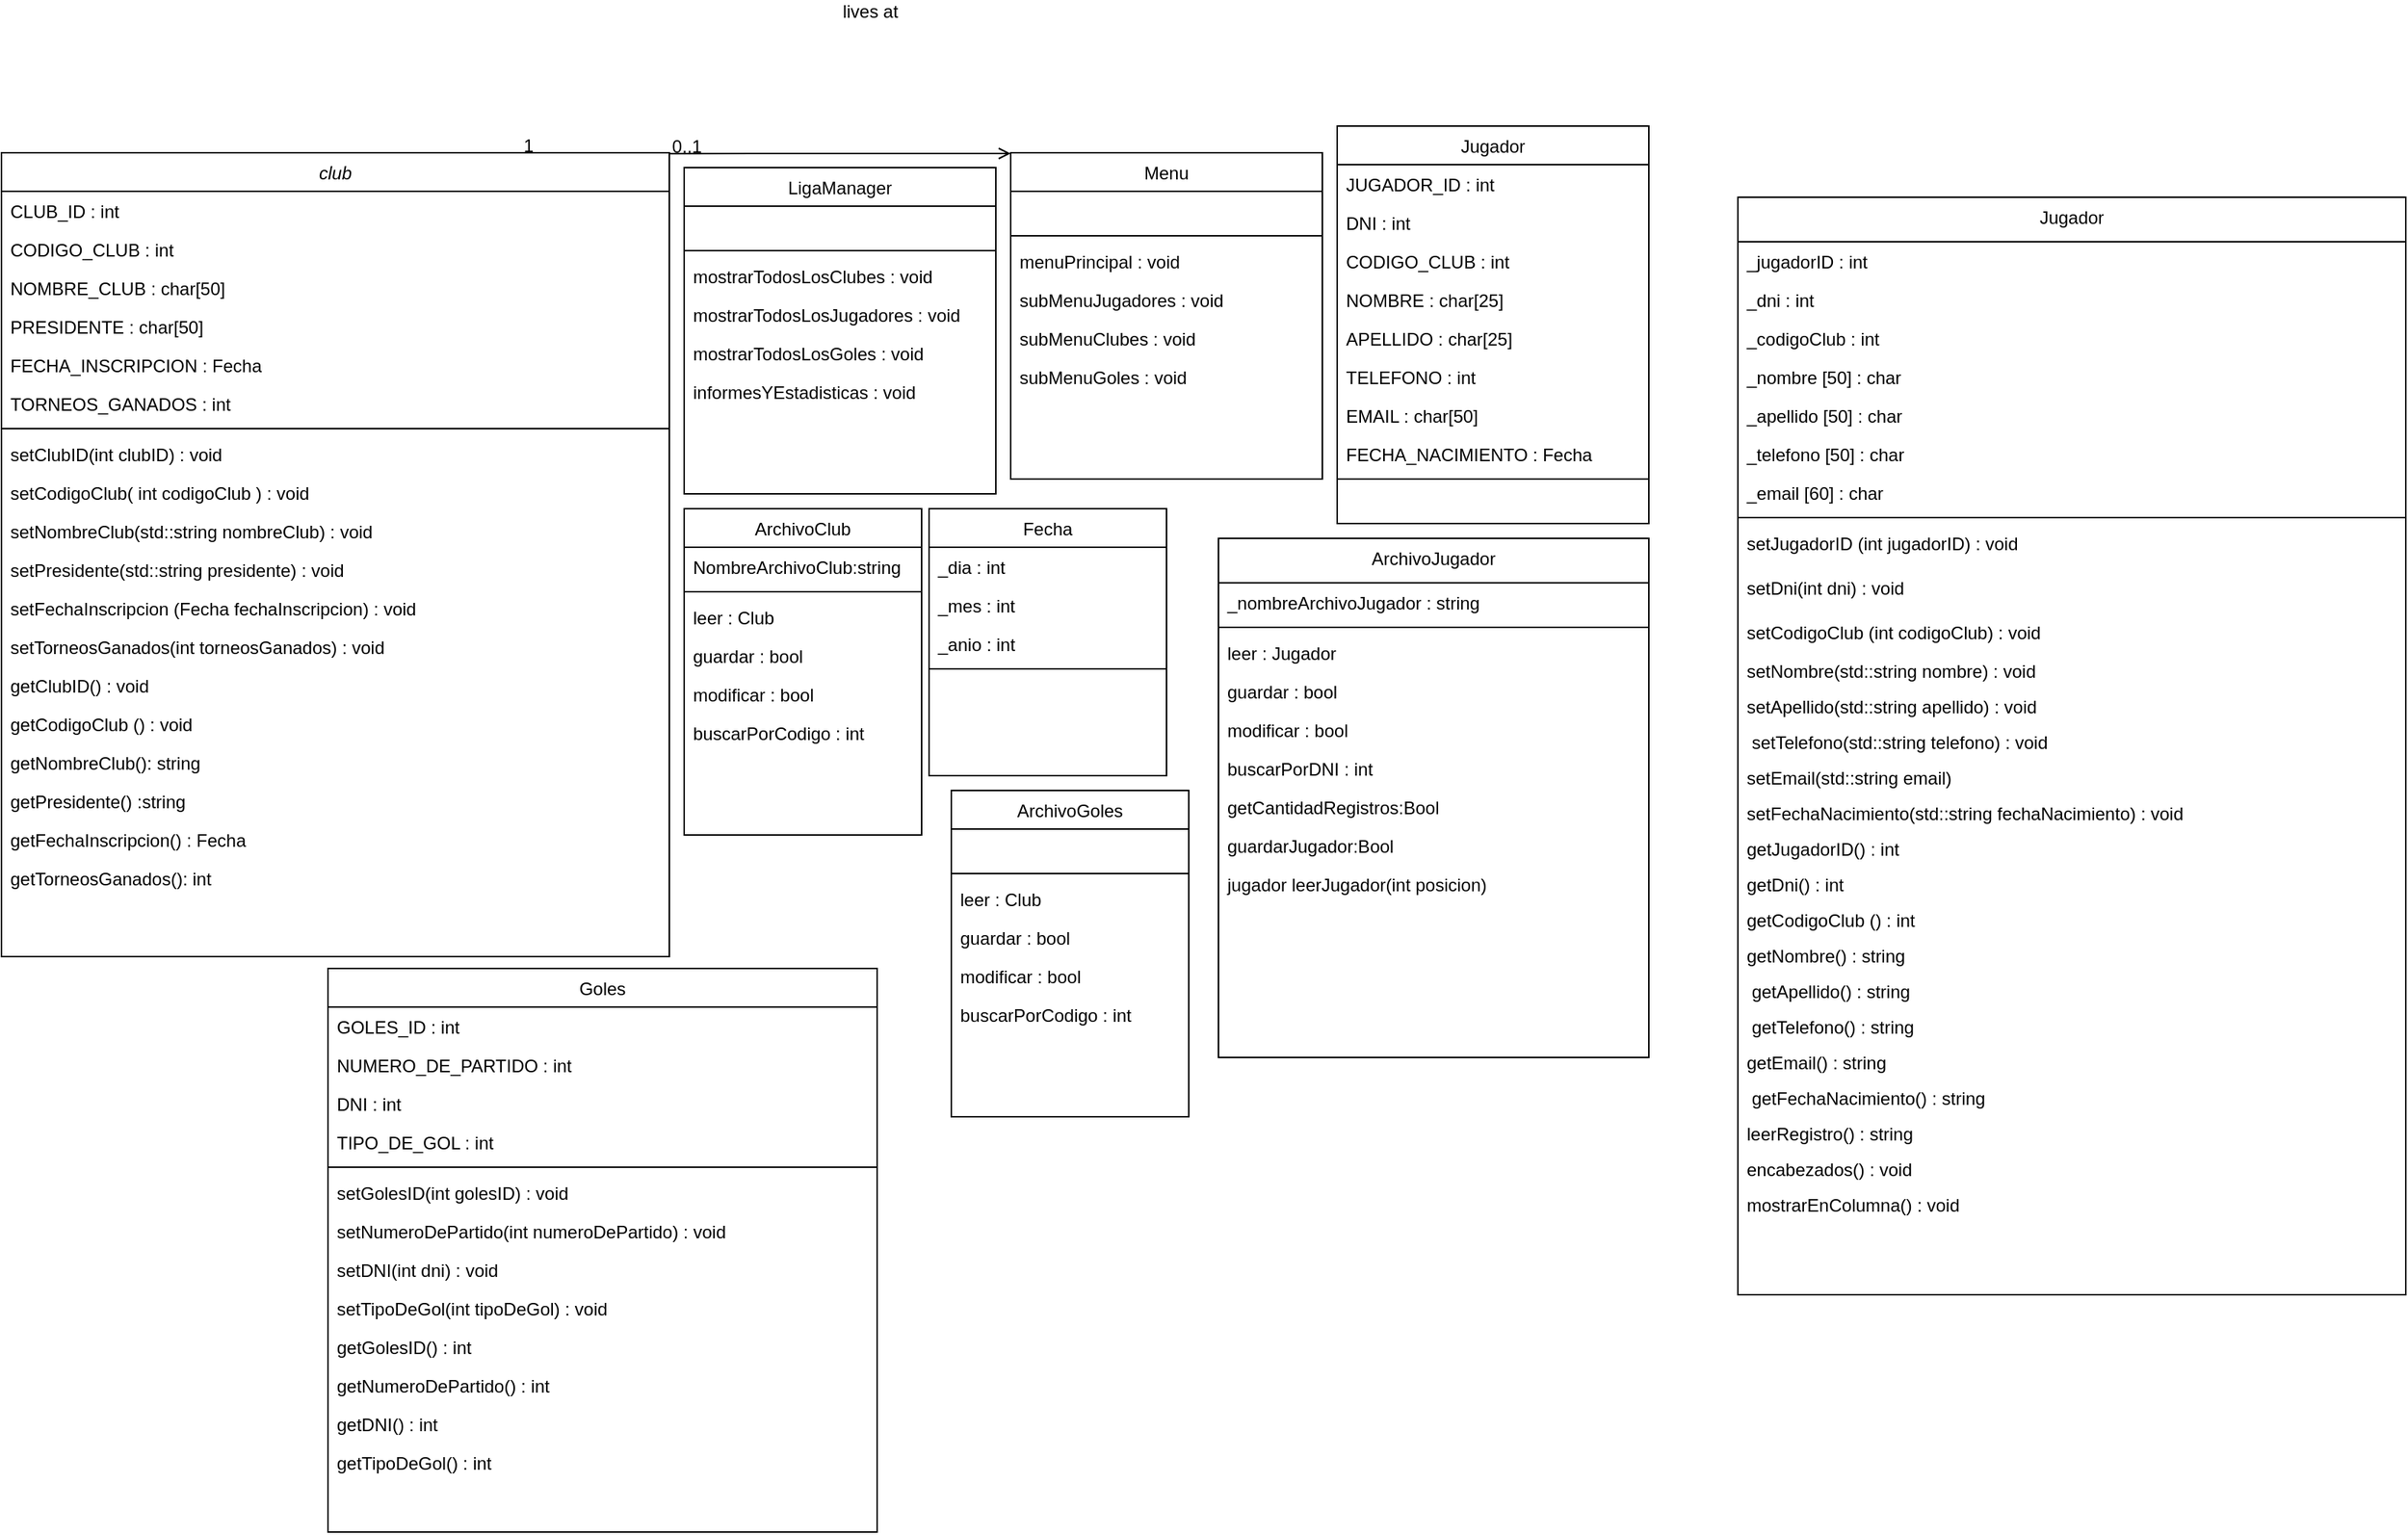 <mxfile version="27.0.5">
  <diagram id="C5RBs43oDa-KdzZeNtuy" name="Page-1">
    <mxGraphModel dx="2520" dy="2113" grid="1" gridSize="10" guides="1" tooltips="1" connect="1" arrows="1" fold="1" page="1" pageScale="1" pageWidth="827" pageHeight="1169" math="0" shadow="0">
      <root>
        <mxCell id="WIyWlLk6GJQsqaUBKTNV-0" />
        <mxCell id="WIyWlLk6GJQsqaUBKTNV-1" parent="WIyWlLk6GJQsqaUBKTNV-0" />
        <mxCell id="zkfFHV4jXpPFQw0GAbJ--0" value="club" style="swimlane;fontStyle=2;align=center;verticalAlign=top;childLayout=stackLayout;horizontal=1;startSize=26;horizontalStack=0;resizeParent=1;resizeLast=0;collapsible=1;marginBottom=0;rounded=0;shadow=0;strokeWidth=1;" parent="WIyWlLk6GJQsqaUBKTNV-1" vertex="1">
          <mxGeometry x="-30" y="-560" width="450" height="542" as="geometry">
            <mxRectangle x="230" y="140" width="160" height="26" as="alternateBounds" />
          </mxGeometry>
        </mxCell>
        <mxCell id="zkfFHV4jXpPFQw0GAbJ--1" value="CLUB_ID : int" style="text;align=left;verticalAlign=top;spacingLeft=4;spacingRight=4;overflow=hidden;rotatable=0;points=[[0,0.5],[1,0.5]];portConstraint=eastwest;" parent="zkfFHV4jXpPFQw0GAbJ--0" vertex="1">
          <mxGeometry y="26" width="450" height="26" as="geometry" />
        </mxCell>
        <mxCell id="QIPzGS3NRfQBjQUMeX75-2" value="CODIGO_CLUB : int&#xa;" style="text;align=left;verticalAlign=top;spacingLeft=4;spacingRight=4;overflow=hidden;rotatable=0;points=[[0,0.5],[1,0.5]];portConstraint=eastwest;rounded=0;shadow=0;html=0;" parent="zkfFHV4jXpPFQw0GAbJ--0" vertex="1">
          <mxGeometry y="52" width="450" height="26" as="geometry" />
        </mxCell>
        <mxCell id="QIPzGS3NRfQBjQUMeX75-1" value="NOMBRE_CLUB : char[50]" style="text;align=left;verticalAlign=top;spacingLeft=4;spacingRight=4;overflow=hidden;rotatable=0;points=[[0,0.5],[1,0.5]];portConstraint=eastwest;rounded=0;shadow=0;html=0;" parent="zkfFHV4jXpPFQw0GAbJ--0" vertex="1">
          <mxGeometry y="78" width="450" height="26" as="geometry" />
        </mxCell>
        <mxCell id="zkfFHV4jXpPFQw0GAbJ--5" value="PRESIDENTE : char[50]&#xa;" style="text;align=left;verticalAlign=top;spacingLeft=4;spacingRight=4;overflow=hidden;rotatable=0;points=[[0,0.5],[1,0.5]];portConstraint=eastwest;" parent="zkfFHV4jXpPFQw0GAbJ--0" vertex="1">
          <mxGeometry y="104" width="450" height="26" as="geometry" />
        </mxCell>
        <mxCell id="QIPzGS3NRfQBjQUMeX75-4" value="FECHA_INSCRIPCION : Fecha&#xa;" style="text;align=left;verticalAlign=top;spacingLeft=4;spacingRight=4;overflow=hidden;rotatable=0;points=[[0,0.5],[1,0.5]];portConstraint=eastwest;" parent="zkfFHV4jXpPFQw0GAbJ--0" vertex="1">
          <mxGeometry y="130" width="450" height="26" as="geometry" />
        </mxCell>
        <mxCell id="QIPzGS3NRfQBjQUMeX75-5" value="TORNEOS_GANADOS : int&#xa;" style="text;align=left;verticalAlign=top;spacingLeft=4;spacingRight=4;overflow=hidden;rotatable=0;points=[[0,0.5],[1,0.5]];portConstraint=eastwest;" parent="zkfFHV4jXpPFQw0GAbJ--0" vertex="1">
          <mxGeometry y="156" width="450" height="26" as="geometry" />
        </mxCell>
        <mxCell id="zkfFHV4jXpPFQw0GAbJ--4" value="" style="line;html=1;strokeWidth=1;align=left;verticalAlign=middle;spacingTop=-1;spacingLeft=3;spacingRight=3;rotatable=0;labelPosition=right;points=[];portConstraint=eastwest;" parent="zkfFHV4jXpPFQw0GAbJ--0" vertex="1">
          <mxGeometry y="182" width="450" height="8" as="geometry" />
        </mxCell>
        <mxCell id="waoRWU_X13XFrHBnSAeh-0" value="setClubID(int clubID) : void" style="text;align=left;verticalAlign=top;spacingLeft=4;spacingRight=4;overflow=hidden;rotatable=0;points=[[0,0.5],[1,0.5]];portConstraint=eastwest;" parent="zkfFHV4jXpPFQw0GAbJ--0" vertex="1">
          <mxGeometry y="190" width="450" height="26" as="geometry" />
        </mxCell>
        <mxCell id="waoRWU_X13XFrHBnSAeh-1" value="setCodigoClub( int codigoClub ) : void" style="text;align=left;verticalAlign=top;spacingLeft=4;spacingRight=4;overflow=hidden;rotatable=0;points=[[0,0.5],[1,0.5]];portConstraint=eastwest;" parent="zkfFHV4jXpPFQw0GAbJ--0" vertex="1">
          <mxGeometry y="216" width="450" height="26" as="geometry" />
        </mxCell>
        <mxCell id="waoRWU_X13XFrHBnSAeh-8" value="setNombreClub(std::string nombreClub) : void&#xa;" style="text;align=left;verticalAlign=top;spacingLeft=4;spacingRight=4;overflow=hidden;rotatable=0;points=[[0,0.5],[1,0.5]];portConstraint=eastwest;" parent="zkfFHV4jXpPFQw0GAbJ--0" vertex="1">
          <mxGeometry y="242" width="450" height="26" as="geometry" />
        </mxCell>
        <mxCell id="waoRWU_X13XFrHBnSAeh-2" value="setPresidente(std::string presidente) : void" style="text;align=left;verticalAlign=top;spacingLeft=4;spacingRight=4;overflow=hidden;rotatable=0;points=[[0,0.5],[1,0.5]];portConstraint=eastwest;" parent="zkfFHV4jXpPFQw0GAbJ--0" vertex="1">
          <mxGeometry y="268" width="450" height="26" as="geometry" />
        </mxCell>
        <mxCell id="waoRWU_X13XFrHBnSAeh-3" value="setFechaInscripcion (Fecha fechaInscripcion) : void" style="text;align=left;verticalAlign=top;spacingLeft=4;spacingRight=4;overflow=hidden;rotatable=0;points=[[0,0.5],[1,0.5]];portConstraint=eastwest;" parent="zkfFHV4jXpPFQw0GAbJ--0" vertex="1">
          <mxGeometry y="294" width="450" height="26" as="geometry" />
        </mxCell>
        <mxCell id="waoRWU_X13XFrHBnSAeh-4" value="setTorneosGanados(int torneosGanados) : void" style="text;align=left;verticalAlign=top;spacingLeft=4;spacingRight=4;overflow=hidden;rotatable=0;points=[[0,0.5],[1,0.5]];portConstraint=eastwest;" parent="zkfFHV4jXpPFQw0GAbJ--0" vertex="1">
          <mxGeometry y="320" width="450" height="26" as="geometry" />
        </mxCell>
        <mxCell id="waoRWU_X13XFrHBnSAeh-5" value="getClubID() : void" style="text;align=left;verticalAlign=top;spacingLeft=4;spacingRight=4;overflow=hidden;rotatable=0;points=[[0,0.5],[1,0.5]];portConstraint=eastwest;" parent="zkfFHV4jXpPFQw0GAbJ--0" vertex="1">
          <mxGeometry y="346" width="450" height="26" as="geometry" />
        </mxCell>
        <mxCell id="waoRWU_X13XFrHBnSAeh-6" value="getCodigoClub () : void" style="text;align=left;verticalAlign=top;spacingLeft=4;spacingRight=4;overflow=hidden;rotatable=0;points=[[0,0.5],[1,0.5]];portConstraint=eastwest;" parent="zkfFHV4jXpPFQw0GAbJ--0" vertex="1">
          <mxGeometry y="372" width="450" height="26" as="geometry" />
        </mxCell>
        <mxCell id="waoRWU_X13XFrHBnSAeh-9" value="getNombreClub(): string" style="text;align=left;verticalAlign=top;spacingLeft=4;spacingRight=4;overflow=hidden;rotatable=0;points=[[0,0.5],[1,0.5]];portConstraint=eastwest;" parent="zkfFHV4jXpPFQw0GAbJ--0" vertex="1">
          <mxGeometry y="398" width="450" height="26" as="geometry" />
        </mxCell>
        <mxCell id="waoRWU_X13XFrHBnSAeh-10" value="getPresidente() :string&#xa;" style="text;align=left;verticalAlign=top;spacingLeft=4;spacingRight=4;overflow=hidden;rotatable=0;points=[[0,0.5],[1,0.5]];portConstraint=eastwest;" parent="zkfFHV4jXpPFQw0GAbJ--0" vertex="1">
          <mxGeometry y="424" width="450" height="26" as="geometry" />
        </mxCell>
        <mxCell id="waoRWU_X13XFrHBnSAeh-11" value="getFechaInscripcion() : Fecha&#xa;&#xa;" style="text;align=left;verticalAlign=top;spacingLeft=4;spacingRight=4;overflow=hidden;rotatable=0;points=[[0,0.5],[1,0.5]];portConstraint=eastwest;" parent="zkfFHV4jXpPFQw0GAbJ--0" vertex="1">
          <mxGeometry y="450" width="450" height="26" as="geometry" />
        </mxCell>
        <mxCell id="waoRWU_X13XFrHBnSAeh-12" value="getTorneosGanados(): int&#xa;" style="text;align=left;verticalAlign=top;spacingLeft=4;spacingRight=4;overflow=hidden;rotatable=0;points=[[0,0.5],[1,0.5]];portConstraint=eastwest;" parent="zkfFHV4jXpPFQw0GAbJ--0" vertex="1">
          <mxGeometry y="476" width="450" height="26" as="geometry" />
        </mxCell>
        <mxCell id="zkfFHV4jXpPFQw0GAbJ--6" value="Goles" style="swimlane;fontStyle=0;align=center;verticalAlign=top;childLayout=stackLayout;horizontal=1;startSize=26;horizontalStack=0;resizeParent=1;resizeLast=0;collapsible=1;marginBottom=0;rounded=0;shadow=0;strokeWidth=1;" parent="WIyWlLk6GJQsqaUBKTNV-1" vertex="1">
          <mxGeometry x="190" y="-10" width="370" height="380" as="geometry">
            <mxRectangle x="130" y="380" width="160" height="26" as="alternateBounds" />
          </mxGeometry>
        </mxCell>
        <mxCell id="zkfFHV4jXpPFQw0GAbJ--7" value="GOLES_ID : int&#xa;" style="text;align=left;verticalAlign=top;spacingLeft=4;spacingRight=4;overflow=hidden;rotatable=0;points=[[0,0.5],[1,0.5]];portConstraint=eastwest;" parent="zkfFHV4jXpPFQw0GAbJ--6" vertex="1">
          <mxGeometry y="26" width="370" height="26" as="geometry" />
        </mxCell>
        <mxCell id="zkfFHV4jXpPFQw0GAbJ--8" value="NUMERO_DE_PARTIDO : int&#xa;" style="text;align=left;verticalAlign=top;spacingLeft=4;spacingRight=4;overflow=hidden;rotatable=0;points=[[0,0.5],[1,0.5]];portConstraint=eastwest;rounded=0;shadow=0;html=0;" parent="zkfFHV4jXpPFQw0GAbJ--6" vertex="1">
          <mxGeometry y="52" width="370" height="26" as="geometry" />
        </mxCell>
        <mxCell id="QIPzGS3NRfQBjQUMeX75-13" value="DNI : int&#xa;" style="text;align=left;verticalAlign=top;spacingLeft=4;spacingRight=4;overflow=hidden;rotatable=0;points=[[0,0.5],[1,0.5]];portConstraint=eastwest;" parent="zkfFHV4jXpPFQw0GAbJ--6" vertex="1">
          <mxGeometry y="78" width="370" height="26" as="geometry" />
        </mxCell>
        <mxCell id="zkfFHV4jXpPFQw0GAbJ--11" value="TIPO_DE_GOL : int&#xa;" style="text;align=left;verticalAlign=top;spacingLeft=4;spacingRight=4;overflow=hidden;rotatable=0;points=[[0,0.5],[1,0.5]];portConstraint=eastwest;" parent="zkfFHV4jXpPFQw0GAbJ--6" vertex="1">
          <mxGeometry y="104" width="370" height="26" as="geometry" />
        </mxCell>
        <mxCell id="zkfFHV4jXpPFQw0GAbJ--9" value="" style="line;html=1;strokeWidth=1;align=left;verticalAlign=middle;spacingTop=-1;spacingLeft=3;spacingRight=3;rotatable=0;labelPosition=right;points=[];portConstraint=eastwest;" parent="zkfFHV4jXpPFQw0GAbJ--6" vertex="1">
          <mxGeometry y="130" width="370" height="8" as="geometry" />
        </mxCell>
        <mxCell id="QIPzGS3NRfQBjQUMeX75-12" value="setGolesID(int golesID) : void " style="text;align=left;verticalAlign=top;spacingLeft=4;spacingRight=4;overflow=hidden;rotatable=0;points=[[0,0.5],[1,0.5]];portConstraint=eastwest;" parent="zkfFHV4jXpPFQw0GAbJ--6" vertex="1">
          <mxGeometry y="138" width="370" height="26" as="geometry" />
        </mxCell>
        <mxCell id="waoRWU_X13XFrHBnSAeh-21" value="setNumeroDePartido(int numeroDePartido) : void&#xa;" style="text;align=left;verticalAlign=top;spacingLeft=4;spacingRight=4;overflow=hidden;rotatable=0;points=[[0,0.5],[1,0.5]];portConstraint=eastwest;" parent="zkfFHV4jXpPFQw0GAbJ--6" vertex="1">
          <mxGeometry y="164" width="370" height="26" as="geometry" />
        </mxCell>
        <mxCell id="waoRWU_X13XFrHBnSAeh-22" value="setDNI(int dni) : void&#xa;" style="text;align=left;verticalAlign=top;spacingLeft=4;spacingRight=4;overflow=hidden;rotatable=0;points=[[0,0.5],[1,0.5]];portConstraint=eastwest;" parent="zkfFHV4jXpPFQw0GAbJ--6" vertex="1">
          <mxGeometry y="190" width="370" height="26" as="geometry" />
        </mxCell>
        <mxCell id="waoRWU_X13XFrHBnSAeh-23" value="setTipoDeGol(int tipoDeGol) : void&#xa;" style="text;align=left;verticalAlign=top;spacingLeft=4;spacingRight=4;overflow=hidden;rotatable=0;points=[[0,0.5],[1,0.5]];portConstraint=eastwest;" parent="zkfFHV4jXpPFQw0GAbJ--6" vertex="1">
          <mxGeometry y="216" width="370" height="26" as="geometry" />
        </mxCell>
        <mxCell id="waoRWU_X13XFrHBnSAeh-24" value="getGolesID() : int&#xa;" style="text;align=left;verticalAlign=top;spacingLeft=4;spacingRight=4;overflow=hidden;rotatable=0;points=[[0,0.5],[1,0.5]];portConstraint=eastwest;" parent="zkfFHV4jXpPFQw0GAbJ--6" vertex="1">
          <mxGeometry y="242" width="370" height="26" as="geometry" />
        </mxCell>
        <mxCell id="waoRWU_X13XFrHBnSAeh-25" value="getNumeroDePartido() : int&#xa;&#xa;" style="text;align=left;verticalAlign=top;spacingLeft=4;spacingRight=4;overflow=hidden;rotatable=0;points=[[0,0.5],[1,0.5]];portConstraint=eastwest;" parent="zkfFHV4jXpPFQw0GAbJ--6" vertex="1">
          <mxGeometry y="268" width="370" height="26" as="geometry" />
        </mxCell>
        <mxCell id="waoRWU_X13XFrHBnSAeh-26" value="getDNI() : int&#xa;" style="text;align=left;verticalAlign=top;spacingLeft=4;spacingRight=4;overflow=hidden;rotatable=0;points=[[0,0.5],[1,0.5]];portConstraint=eastwest;" parent="zkfFHV4jXpPFQw0GAbJ--6" vertex="1">
          <mxGeometry y="294" width="370" height="26" as="geometry" />
        </mxCell>
        <mxCell id="waoRWU_X13XFrHBnSAeh-27" value="getTipoDeGol() : int&#xa;" style="text;align=left;verticalAlign=top;spacingLeft=4;spacingRight=4;overflow=hidden;rotatable=0;points=[[0,0.5],[1,0.5]];portConstraint=eastwest;" parent="zkfFHV4jXpPFQw0GAbJ--6" vertex="1">
          <mxGeometry y="320" width="370" height="26" as="geometry" />
        </mxCell>
        <mxCell id="zkfFHV4jXpPFQw0GAbJ--13" value="Fecha" style="swimlane;fontStyle=0;align=center;verticalAlign=top;childLayout=stackLayout;horizontal=1;startSize=26;horizontalStack=0;resizeParent=1;resizeLast=0;collapsible=1;marginBottom=0;rounded=0;shadow=0;strokeWidth=1;" parent="WIyWlLk6GJQsqaUBKTNV-1" vertex="1">
          <mxGeometry x="595" y="-320" width="160" height="180" as="geometry">
            <mxRectangle x="340" y="380" width="170" height="26" as="alternateBounds" />
          </mxGeometry>
        </mxCell>
        <mxCell id="zkfFHV4jXpPFQw0GAbJ--14" value="_dia : int&#xa;" style="text;align=left;verticalAlign=top;spacingLeft=4;spacingRight=4;overflow=hidden;rotatable=0;points=[[0,0.5],[1,0.5]];portConstraint=eastwest;" parent="zkfFHV4jXpPFQw0GAbJ--13" vertex="1">
          <mxGeometry y="26" width="160" height="26" as="geometry" />
        </mxCell>
        <mxCell id="QIPzGS3NRfQBjQUMeX75-18" value="_mes : int&#xa;&#xa;" style="text;align=left;verticalAlign=top;spacingLeft=4;spacingRight=4;overflow=hidden;rotatable=0;points=[[0,0.5],[1,0.5]];portConstraint=eastwest;" parent="zkfFHV4jXpPFQw0GAbJ--13" vertex="1">
          <mxGeometry y="52" width="160" height="26" as="geometry" />
        </mxCell>
        <mxCell id="QIPzGS3NRfQBjQUMeX75-17" value="_anio : int&#xa;&#xa;" style="text;align=left;verticalAlign=top;spacingLeft=4;spacingRight=4;overflow=hidden;rotatable=0;points=[[0,0.5],[1,0.5]];portConstraint=eastwest;" parent="zkfFHV4jXpPFQw0GAbJ--13" vertex="1">
          <mxGeometry y="78" width="160" height="26" as="geometry" />
        </mxCell>
        <mxCell id="zkfFHV4jXpPFQw0GAbJ--15" value="" style="line;html=1;strokeWidth=1;align=left;verticalAlign=middle;spacingTop=-1;spacingLeft=3;spacingRight=3;rotatable=0;labelPosition=right;points=[];portConstraint=eastwest;" parent="zkfFHV4jXpPFQw0GAbJ--13" vertex="1">
          <mxGeometry y="104" width="160" height="8" as="geometry" />
        </mxCell>
        <mxCell id="zkfFHV4jXpPFQw0GAbJ--17" value="Jugador" style="swimlane;fontStyle=0;align=center;verticalAlign=top;childLayout=stackLayout;horizontal=1;startSize=26;horizontalStack=0;resizeParent=1;resizeLast=0;collapsible=1;marginBottom=0;rounded=0;shadow=0;strokeWidth=1;" parent="WIyWlLk6GJQsqaUBKTNV-1" vertex="1">
          <mxGeometry x="870" y="-578" width="210" height="268" as="geometry">
            <mxRectangle x="550" y="140" width="160" height="26" as="alternateBounds" />
          </mxGeometry>
        </mxCell>
        <mxCell id="zkfFHV4jXpPFQw0GAbJ--18" value="JUGADOR_ID : int&#xa;" style="text;align=left;verticalAlign=top;spacingLeft=4;spacingRight=4;overflow=hidden;rotatable=0;points=[[0,0.5],[1,0.5]];portConstraint=eastwest;" parent="zkfFHV4jXpPFQw0GAbJ--17" vertex="1">
          <mxGeometry y="26" width="210" height="26" as="geometry" />
        </mxCell>
        <mxCell id="zkfFHV4jXpPFQw0GAbJ--19" value="DNI : int&#xa;" style="text;align=left;verticalAlign=top;spacingLeft=4;spacingRight=4;overflow=hidden;rotatable=0;points=[[0,0.5],[1,0.5]];portConstraint=eastwest;rounded=0;shadow=0;html=0;" parent="zkfFHV4jXpPFQw0GAbJ--17" vertex="1">
          <mxGeometry y="52" width="210" height="26" as="geometry" />
        </mxCell>
        <mxCell id="zkfFHV4jXpPFQw0GAbJ--20" value="CODIGO_CLUB : int&#xa;" style="text;align=left;verticalAlign=top;spacingLeft=4;spacingRight=4;overflow=hidden;rotatable=0;points=[[0,0.5],[1,0.5]];portConstraint=eastwest;rounded=0;shadow=0;html=0;" parent="zkfFHV4jXpPFQw0GAbJ--17" vertex="1">
          <mxGeometry y="78" width="210" height="26" as="geometry" />
        </mxCell>
        <mxCell id="zkfFHV4jXpPFQw0GAbJ--21" value="NOMBRE : char[25]&#xa;" style="text;align=left;verticalAlign=top;spacingLeft=4;spacingRight=4;overflow=hidden;rotatable=0;points=[[0,0.5],[1,0.5]];portConstraint=eastwest;rounded=0;shadow=0;html=0;" parent="zkfFHV4jXpPFQw0GAbJ--17" vertex="1">
          <mxGeometry y="104" width="210" height="26" as="geometry" />
        </mxCell>
        <mxCell id="zkfFHV4jXpPFQw0GAbJ--22" value="APELLIDO : char[25]&#xa;" style="text;align=left;verticalAlign=top;spacingLeft=4;spacingRight=4;overflow=hidden;rotatable=0;points=[[0,0.5],[1,0.5]];portConstraint=eastwest;rounded=0;shadow=0;html=0;" parent="zkfFHV4jXpPFQw0GAbJ--17" vertex="1">
          <mxGeometry y="130" width="210" height="26" as="geometry" />
        </mxCell>
        <mxCell id="zkfFHV4jXpPFQw0GAbJ--24" value="TELEFONO : int&#xa;" style="text;align=left;verticalAlign=top;spacingLeft=4;spacingRight=4;overflow=hidden;rotatable=0;points=[[0,0.5],[1,0.5]];portConstraint=eastwest;" parent="zkfFHV4jXpPFQw0GAbJ--17" vertex="1">
          <mxGeometry y="156" width="210" height="26" as="geometry" />
        </mxCell>
        <mxCell id="zkfFHV4jXpPFQw0GAbJ--25" value="EMAIL : char[50]&#xa;" style="text;align=left;verticalAlign=top;spacingLeft=4;spacingRight=4;overflow=hidden;rotatable=0;points=[[0,0.5],[1,0.5]];portConstraint=eastwest;" parent="zkfFHV4jXpPFQw0GAbJ--17" vertex="1">
          <mxGeometry y="182" width="210" height="26" as="geometry" />
        </mxCell>
        <mxCell id="QIPzGS3NRfQBjQUMeX75-9" value="FECHA_NACIMIENTO : Fecha&#xa;" style="text;align=left;verticalAlign=top;spacingLeft=4;spacingRight=4;overflow=hidden;rotatable=0;points=[[0,0.5],[1,0.5]];portConstraint=eastwest;" parent="zkfFHV4jXpPFQw0GAbJ--17" vertex="1">
          <mxGeometry y="208" width="210" height="26" as="geometry" />
        </mxCell>
        <mxCell id="zkfFHV4jXpPFQw0GAbJ--23" value="" style="line;html=1;strokeWidth=1;align=left;verticalAlign=middle;spacingTop=-1;spacingLeft=3;spacingRight=3;rotatable=0;labelPosition=right;points=[];portConstraint=eastwest;" parent="zkfFHV4jXpPFQw0GAbJ--17" vertex="1">
          <mxGeometry y="234" width="210" height="8" as="geometry" />
        </mxCell>
        <mxCell id="QIPzGS3NRfQBjQUMeX75-8" value=" " style="text;align=left;verticalAlign=top;spacingLeft=4;spacingRight=4;overflow=hidden;rotatable=0;points=[[0,0.5],[1,0.5]];portConstraint=eastwest;" parent="zkfFHV4jXpPFQw0GAbJ--17" vertex="1">
          <mxGeometry y="242" width="210" height="26" as="geometry" />
        </mxCell>
        <mxCell id="zkfFHV4jXpPFQw0GAbJ--26" value="" style="endArrow=open;shadow=0;strokeWidth=1;rounded=0;curved=0;endFill=1;edgeStyle=elbowEdgeStyle;elbow=vertical;entryX=0;entryY=0.5;entryDx=0;entryDy=0;" parent="WIyWlLk6GJQsqaUBKTNV-1" edge="1">
          <mxGeometry x="0.5" y="41" relative="1" as="geometry">
            <mxPoint x="420" y="-559.429" as="sourcePoint" />
            <mxPoint x="650" y="-560" as="targetPoint" />
            <mxPoint x="-40" y="32" as="offset" />
          </mxGeometry>
        </mxCell>
        <mxCell id="zkfFHV4jXpPFQw0GAbJ--27" value="0..1" style="resizable=0;align=left;verticalAlign=bottom;labelBackgroundColor=none;fontSize=12;" parent="zkfFHV4jXpPFQw0GAbJ--26" connectable="0" vertex="1">
          <mxGeometry x="-1" relative="1" as="geometry">
            <mxPoint y="4" as="offset" />
          </mxGeometry>
        </mxCell>
        <mxCell id="zkfFHV4jXpPFQw0GAbJ--28" value="1" style="resizable=0;align=right;verticalAlign=bottom;labelBackgroundColor=none;fontSize=12;" parent="zkfFHV4jXpPFQw0GAbJ--26" connectable="0" vertex="1">
          <mxGeometry x="1" relative="1" as="geometry">
            <mxPoint x="-320" y="4" as="offset" />
          </mxGeometry>
        </mxCell>
        <mxCell id="zkfFHV4jXpPFQw0GAbJ--29" value="lives at" style="text;html=1;resizable=0;points=[];;align=center;verticalAlign=middle;labelBackgroundColor=none;rounded=0;shadow=0;strokeWidth=1;fontSize=12;" parent="zkfFHV4jXpPFQw0GAbJ--26" vertex="1" connectable="0">
          <mxGeometry x="0.5" y="49" relative="1" as="geometry">
            <mxPoint x="-38" y="-47" as="offset" />
          </mxGeometry>
        </mxCell>
        <mxCell id="QIPzGS3NRfQBjQUMeX75-14" value="ArchivoJugador&#xa;" style="swimlane;fontStyle=0;align=center;verticalAlign=top;childLayout=stackLayout;horizontal=1;startSize=30;horizontalStack=0;resizeParent=1;resizeLast=0;collapsible=1;marginBottom=0;rounded=0;shadow=0;strokeWidth=1;" parent="WIyWlLk6GJQsqaUBKTNV-1" vertex="1">
          <mxGeometry x="790" y="-300" width="290" height="350" as="geometry">
            <mxRectangle x="340" y="380" width="170" height="26" as="alternateBounds" />
          </mxGeometry>
        </mxCell>
        <mxCell id="QIPzGS3NRfQBjQUMeX75-41" value="_nombreArchivoJugador : string" style="text;align=left;verticalAlign=top;spacingLeft=4;spacingRight=4;overflow=hidden;rotatable=0;points=[[0,0.5],[1,0.5]];portConstraint=eastwest;" parent="QIPzGS3NRfQBjQUMeX75-14" vertex="1">
          <mxGeometry y="30" width="290" height="26" as="geometry" />
        </mxCell>
        <mxCell id="QIPzGS3NRfQBjQUMeX75-16" value="" style="line;html=1;strokeWidth=1;align=left;verticalAlign=middle;spacingTop=-1;spacingLeft=3;spacingRight=3;rotatable=0;labelPosition=right;points=[];portConstraint=eastwest;" parent="QIPzGS3NRfQBjQUMeX75-14" vertex="1">
          <mxGeometry y="56" width="290" height="8" as="geometry" />
        </mxCell>
        <mxCell id="waoRWU_X13XFrHBnSAeh-102" value="leer : Jugador&#xa;" style="text;align=left;verticalAlign=top;spacingLeft=4;spacingRight=4;overflow=hidden;rotatable=0;points=[[0,0.5],[1,0.5]];portConstraint=eastwest;" parent="QIPzGS3NRfQBjQUMeX75-14" vertex="1">
          <mxGeometry y="64" width="290" height="26" as="geometry" />
        </mxCell>
        <mxCell id="QIPzGS3NRfQBjQUMeX75-23" value="guardar : bool&#xa;" style="text;align=left;verticalAlign=top;spacingLeft=4;spacingRight=4;overflow=hidden;rotatable=0;points=[[0,0.5],[1,0.5]];portConstraint=eastwest;" parent="QIPzGS3NRfQBjQUMeX75-14" vertex="1">
          <mxGeometry y="90" width="290" height="26" as="geometry" />
        </mxCell>
        <mxCell id="QIPzGS3NRfQBjQUMeX75-24" value="modificar : bool&#xa;" style="text;align=left;verticalAlign=top;spacingLeft=4;spacingRight=4;overflow=hidden;rotatable=0;points=[[0,0.5],[1,0.5]];portConstraint=eastwest;" parent="QIPzGS3NRfQBjQUMeX75-14" vertex="1">
          <mxGeometry y="116" width="290" height="26" as="geometry" />
        </mxCell>
        <mxCell id="QIPzGS3NRfQBjQUMeX75-25" value="buscarPorDNI : int&#xa;" style="text;align=left;verticalAlign=top;spacingLeft=4;spacingRight=4;overflow=hidden;rotatable=0;points=[[0,0.5],[1,0.5]];portConstraint=eastwest;" parent="QIPzGS3NRfQBjQUMeX75-14" vertex="1">
          <mxGeometry y="142" width="290" height="26" as="geometry" />
        </mxCell>
        <mxCell id="waoRWU_X13XFrHBnSAeh-79" value="getCantidadRegistros:Bool&#xa;&#xa;" style="text;align=left;verticalAlign=top;spacingLeft=4;spacingRight=4;overflow=hidden;rotatable=0;points=[[0,0.5],[1,0.5]];portConstraint=eastwest;" parent="QIPzGS3NRfQBjQUMeX75-14" vertex="1">
          <mxGeometry y="168" width="290" height="26" as="geometry" />
        </mxCell>
        <mxCell id="waoRWU_X13XFrHBnSAeh-80" value="guardarJugador:Bool&#xa;&#xa;&#xa;" style="text;align=left;verticalAlign=top;spacingLeft=4;spacingRight=4;overflow=hidden;rotatable=0;points=[[0,0.5],[1,0.5]];portConstraint=eastwest;" parent="QIPzGS3NRfQBjQUMeX75-14" vertex="1">
          <mxGeometry y="194" width="290" height="26" as="geometry" />
        </mxCell>
        <mxCell id="waoRWU_X13XFrHBnSAeh-101" value="jugador leerJugador(int posicion)" style="text;align=left;verticalAlign=top;spacingLeft=4;spacingRight=4;overflow=hidden;rotatable=0;points=[[0,0.5],[1,0.5]];portConstraint=eastwest;" parent="QIPzGS3NRfQBjQUMeX75-14" vertex="1">
          <mxGeometry y="220" width="290" height="26" as="geometry" />
        </mxCell>
        <mxCell id="QIPzGS3NRfQBjQUMeX75-26" value="ArchivoClub&#xa;" style="swimlane;fontStyle=0;align=center;verticalAlign=top;childLayout=stackLayout;horizontal=1;startSize=26;horizontalStack=0;resizeParent=1;resizeLast=0;collapsible=1;marginBottom=0;rounded=0;shadow=0;strokeWidth=1;" parent="WIyWlLk6GJQsqaUBKTNV-1" vertex="1">
          <mxGeometry x="430" y="-320" width="160" height="220" as="geometry">
            <mxRectangle x="340" y="380" width="170" height="26" as="alternateBounds" />
          </mxGeometry>
        </mxCell>
        <mxCell id="QIPzGS3NRfQBjQUMeX75-39" value="NombreArchivoClub:string&#xa;" style="text;align=left;verticalAlign=top;spacingLeft=4;spacingRight=4;overflow=hidden;rotatable=0;points=[[0,0.5],[1,0.5]];portConstraint=eastwest;" parent="QIPzGS3NRfQBjQUMeX75-26" vertex="1">
          <mxGeometry y="26" width="160" height="26" as="geometry" />
        </mxCell>
        <mxCell id="QIPzGS3NRfQBjQUMeX75-28" value="" style="line;html=1;strokeWidth=1;align=left;verticalAlign=middle;spacingTop=-1;spacingLeft=3;spacingRight=3;rotatable=0;labelPosition=right;points=[];portConstraint=eastwest;" parent="QIPzGS3NRfQBjQUMeX75-26" vertex="1">
          <mxGeometry y="52" width="160" height="8" as="geometry" />
        </mxCell>
        <mxCell id="QIPzGS3NRfQBjQUMeX75-27" value="leer : Club&#xa;" style="text;align=left;verticalAlign=top;spacingLeft=4;spacingRight=4;overflow=hidden;rotatable=0;points=[[0,0.5],[1,0.5]];portConstraint=eastwest;" parent="QIPzGS3NRfQBjQUMeX75-26" vertex="1">
          <mxGeometry y="60" width="160" height="26" as="geometry" />
        </mxCell>
        <mxCell id="QIPzGS3NRfQBjQUMeX75-29" value="guardar : bool&#xa;" style="text;align=left;verticalAlign=top;spacingLeft=4;spacingRight=4;overflow=hidden;rotatable=0;points=[[0,0.5],[1,0.5]];portConstraint=eastwest;" parent="QIPzGS3NRfQBjQUMeX75-26" vertex="1">
          <mxGeometry y="86" width="160" height="26" as="geometry" />
        </mxCell>
        <mxCell id="QIPzGS3NRfQBjQUMeX75-30" value="modificar : bool&#xa;" style="text;align=left;verticalAlign=top;spacingLeft=4;spacingRight=4;overflow=hidden;rotatable=0;points=[[0,0.5],[1,0.5]];portConstraint=eastwest;" parent="QIPzGS3NRfQBjQUMeX75-26" vertex="1">
          <mxGeometry y="112" width="160" height="26" as="geometry" />
        </mxCell>
        <mxCell id="QIPzGS3NRfQBjQUMeX75-31" value="buscarPorCodigo : int&#xa;" style="text;align=left;verticalAlign=top;spacingLeft=4;spacingRight=4;overflow=hidden;rotatable=0;points=[[0,0.5],[1,0.5]];portConstraint=eastwest;" parent="QIPzGS3NRfQBjQUMeX75-26" vertex="1">
          <mxGeometry y="138" width="160" height="26" as="geometry" />
        </mxCell>
        <mxCell id="QIPzGS3NRfQBjQUMeX75-32" value="ArchivoGoles" style="swimlane;fontStyle=0;align=center;verticalAlign=top;childLayout=stackLayout;horizontal=1;startSize=26;horizontalStack=0;resizeParent=1;resizeLast=0;collapsible=1;marginBottom=0;rounded=0;shadow=0;strokeWidth=1;" parent="WIyWlLk6GJQsqaUBKTNV-1" vertex="1">
          <mxGeometry x="610" y="-130" width="160" height="220" as="geometry">
            <mxRectangle x="340" y="380" width="170" height="26" as="alternateBounds" />
          </mxGeometry>
        </mxCell>
        <mxCell id="QIPzGS3NRfQBjQUMeX75-33" value=" " style="text;align=left;verticalAlign=top;spacingLeft=4;spacingRight=4;overflow=hidden;rotatable=0;points=[[0,0.5],[1,0.5]];portConstraint=eastwest;" parent="QIPzGS3NRfQBjQUMeX75-32" vertex="1">
          <mxGeometry y="26" width="160" height="26" as="geometry" />
        </mxCell>
        <mxCell id="QIPzGS3NRfQBjQUMeX75-34" value="" style="line;html=1;strokeWidth=1;align=left;verticalAlign=middle;spacingTop=-1;spacingLeft=3;spacingRight=3;rotatable=0;labelPosition=right;points=[];portConstraint=eastwest;" parent="QIPzGS3NRfQBjQUMeX75-32" vertex="1">
          <mxGeometry y="52" width="160" height="8" as="geometry" />
        </mxCell>
        <mxCell id="QIPzGS3NRfQBjQUMeX75-40" value="leer : Club&#xa;" style="text;align=left;verticalAlign=top;spacingLeft=4;spacingRight=4;overflow=hidden;rotatable=0;points=[[0,0.5],[1,0.5]];portConstraint=eastwest;" parent="QIPzGS3NRfQBjQUMeX75-32" vertex="1">
          <mxGeometry y="60" width="160" height="26" as="geometry" />
        </mxCell>
        <mxCell id="QIPzGS3NRfQBjQUMeX75-35" value="guardar : bool&#xa;" style="text;align=left;verticalAlign=top;spacingLeft=4;spacingRight=4;overflow=hidden;rotatable=0;points=[[0,0.5],[1,0.5]];portConstraint=eastwest;" parent="QIPzGS3NRfQBjQUMeX75-32" vertex="1">
          <mxGeometry y="86" width="160" height="26" as="geometry" />
        </mxCell>
        <mxCell id="QIPzGS3NRfQBjQUMeX75-36" value="modificar : bool&#xa;" style="text;align=left;verticalAlign=top;spacingLeft=4;spacingRight=4;overflow=hidden;rotatable=0;points=[[0,0.5],[1,0.5]];portConstraint=eastwest;" parent="QIPzGS3NRfQBjQUMeX75-32" vertex="1">
          <mxGeometry y="112" width="160" height="26" as="geometry" />
        </mxCell>
        <mxCell id="QIPzGS3NRfQBjQUMeX75-37" value="buscarPorCodigo : int&#xa;" style="text;align=left;verticalAlign=top;spacingLeft=4;spacingRight=4;overflow=hidden;rotatable=0;points=[[0,0.5],[1,0.5]];portConstraint=eastwest;" parent="QIPzGS3NRfQBjQUMeX75-32" vertex="1">
          <mxGeometry y="138" width="160" height="26" as="geometry" />
        </mxCell>
        <mxCell id="QIPzGS3NRfQBjQUMeX75-42" value="LigaManager" style="swimlane;fontStyle=0;align=center;verticalAlign=top;childLayout=stackLayout;horizontal=1;startSize=26;horizontalStack=0;resizeParent=1;resizeLast=0;collapsible=1;marginBottom=0;rounded=0;shadow=0;strokeWidth=1;" parent="WIyWlLk6GJQsqaUBKTNV-1" vertex="1">
          <mxGeometry x="430" y="-550" width="210" height="220" as="geometry">
            <mxRectangle x="340" y="380" width="170" height="26" as="alternateBounds" />
          </mxGeometry>
        </mxCell>
        <mxCell id="QIPzGS3NRfQBjQUMeX75-43" value=" " style="text;align=left;verticalAlign=top;spacingLeft=4;spacingRight=4;overflow=hidden;rotatable=0;points=[[0,0.5],[1,0.5]];portConstraint=eastwest;" parent="QIPzGS3NRfQBjQUMeX75-42" vertex="1">
          <mxGeometry y="26" width="210" height="26" as="geometry" />
        </mxCell>
        <mxCell id="QIPzGS3NRfQBjQUMeX75-44" value="" style="line;html=1;strokeWidth=1;align=left;verticalAlign=middle;spacingTop=-1;spacingLeft=3;spacingRight=3;rotatable=0;labelPosition=right;points=[];portConstraint=eastwest;" parent="QIPzGS3NRfQBjQUMeX75-42" vertex="1">
          <mxGeometry y="52" width="210" height="8" as="geometry" />
        </mxCell>
        <mxCell id="QIPzGS3NRfQBjQUMeX75-45" value="mostrarTodosLosClubes : void" style="text;align=left;verticalAlign=top;spacingLeft=4;spacingRight=4;overflow=hidden;rotatable=0;points=[[0,0.5],[1,0.5]];portConstraint=eastwest;" parent="QIPzGS3NRfQBjQUMeX75-42" vertex="1">
          <mxGeometry y="60" width="210" height="26" as="geometry" />
        </mxCell>
        <mxCell id="QIPzGS3NRfQBjQUMeX75-46" value="mostrarTodosLosJugadores : void&#xa;" style="text;align=left;verticalAlign=top;spacingLeft=4;spacingRight=4;overflow=hidden;rotatable=0;points=[[0,0.5],[1,0.5]];portConstraint=eastwest;" parent="QIPzGS3NRfQBjQUMeX75-42" vertex="1">
          <mxGeometry y="86" width="210" height="26" as="geometry" />
        </mxCell>
        <mxCell id="QIPzGS3NRfQBjQUMeX75-47" value="mostrarTodosLosGoles : void&#xa;" style="text;align=left;verticalAlign=top;spacingLeft=4;spacingRight=4;overflow=hidden;rotatable=0;points=[[0,0.5],[1,0.5]];portConstraint=eastwest;" parent="QIPzGS3NRfQBjQUMeX75-42" vertex="1">
          <mxGeometry y="112" width="210" height="26" as="geometry" />
        </mxCell>
        <mxCell id="QIPzGS3NRfQBjQUMeX75-48" value="informesYEstadisticas : void&#xa;" style="text;align=left;verticalAlign=top;spacingLeft=4;spacingRight=4;overflow=hidden;rotatable=0;points=[[0,0.5],[1,0.5]];portConstraint=eastwest;" parent="QIPzGS3NRfQBjQUMeX75-42" vertex="1">
          <mxGeometry y="138" width="210" height="26" as="geometry" />
        </mxCell>
        <mxCell id="QIPzGS3NRfQBjQUMeX75-49" value="Menu" style="swimlane;fontStyle=0;align=center;verticalAlign=top;childLayout=stackLayout;horizontal=1;startSize=26;horizontalStack=0;resizeParent=1;resizeLast=0;collapsible=1;marginBottom=0;rounded=0;shadow=0;strokeWidth=1;" parent="WIyWlLk6GJQsqaUBKTNV-1" vertex="1">
          <mxGeometry x="650" y="-560" width="210" height="220" as="geometry">
            <mxRectangle x="340" y="380" width="170" height="26" as="alternateBounds" />
          </mxGeometry>
        </mxCell>
        <mxCell id="QIPzGS3NRfQBjQUMeX75-50" value=" " style="text;align=left;verticalAlign=top;spacingLeft=4;spacingRight=4;overflow=hidden;rotatable=0;points=[[0,0.5],[1,0.5]];portConstraint=eastwest;" parent="QIPzGS3NRfQBjQUMeX75-49" vertex="1">
          <mxGeometry y="26" width="210" height="26" as="geometry" />
        </mxCell>
        <mxCell id="QIPzGS3NRfQBjQUMeX75-51" value="" style="line;html=1;strokeWidth=1;align=left;verticalAlign=middle;spacingTop=-1;spacingLeft=3;spacingRight=3;rotatable=0;labelPosition=right;points=[];portConstraint=eastwest;" parent="QIPzGS3NRfQBjQUMeX75-49" vertex="1">
          <mxGeometry y="52" width="210" height="8" as="geometry" />
        </mxCell>
        <mxCell id="QIPzGS3NRfQBjQUMeX75-52" value="menuPrincipal : void&#xa;" style="text;align=left;verticalAlign=top;spacingLeft=4;spacingRight=4;overflow=hidden;rotatable=0;points=[[0,0.5],[1,0.5]];portConstraint=eastwest;" parent="QIPzGS3NRfQBjQUMeX75-49" vertex="1">
          <mxGeometry y="60" width="210" height="26" as="geometry" />
        </mxCell>
        <mxCell id="QIPzGS3NRfQBjQUMeX75-53" value="subMenuJugadores : void&#xa;" style="text;align=left;verticalAlign=top;spacingLeft=4;spacingRight=4;overflow=hidden;rotatable=0;points=[[0,0.5],[1,0.5]];portConstraint=eastwest;" parent="QIPzGS3NRfQBjQUMeX75-49" vertex="1">
          <mxGeometry y="86" width="210" height="26" as="geometry" />
        </mxCell>
        <mxCell id="QIPzGS3NRfQBjQUMeX75-54" value="subMenuClubes : void&#xa;" style="text;align=left;verticalAlign=top;spacingLeft=4;spacingRight=4;overflow=hidden;rotatable=0;points=[[0,0.5],[1,0.5]];portConstraint=eastwest;" parent="QIPzGS3NRfQBjQUMeX75-49" vertex="1">
          <mxGeometry y="112" width="210" height="26" as="geometry" />
        </mxCell>
        <mxCell id="QIPzGS3NRfQBjQUMeX75-55" value="subMenuGoles : void&#xa;" style="text;align=left;verticalAlign=top;spacingLeft=4;spacingRight=4;overflow=hidden;rotatable=0;points=[[0,0.5],[1,0.5]];portConstraint=eastwest;" parent="QIPzGS3NRfQBjQUMeX75-49" vertex="1">
          <mxGeometry y="138" width="210" height="26" as="geometry" />
        </mxCell>
        <mxCell id="waoRWU_X13XFrHBnSAeh-66" value="Jugador&#xa;" style="swimlane;fontStyle=0;align=center;verticalAlign=top;childLayout=stackLayout;horizontal=1;startSize=30;horizontalStack=0;resizeParent=1;resizeLast=0;collapsible=1;marginBottom=0;rounded=0;shadow=0;strokeWidth=1;" parent="WIyWlLk6GJQsqaUBKTNV-1" vertex="1">
          <mxGeometry x="1140" y="-530" width="450" height="740" as="geometry">
            <mxRectangle x="340" y="380" width="170" height="26" as="alternateBounds" />
          </mxGeometry>
        </mxCell>
        <mxCell id="waoRWU_X13XFrHBnSAeh-67" value="_jugadorID : int" style="text;align=left;verticalAlign=top;spacingLeft=4;spacingRight=4;overflow=hidden;rotatable=0;points=[[0,0.5],[1,0.5]];portConstraint=eastwest;" parent="waoRWU_X13XFrHBnSAeh-66" vertex="1">
          <mxGeometry y="30" width="450" height="26" as="geometry" />
        </mxCell>
        <mxCell id="waoRWU_X13XFrHBnSAeh-68" value="_dni : int&#xa;" style="text;align=left;verticalAlign=top;spacingLeft=4;spacingRight=4;overflow=hidden;rotatable=0;points=[[0,0.5],[1,0.5]];portConstraint=eastwest;" parent="waoRWU_X13XFrHBnSAeh-66" vertex="1">
          <mxGeometry y="56" width="450" height="26" as="geometry" />
        </mxCell>
        <mxCell id="waoRWU_X13XFrHBnSAeh-69" value="_codigoClub : int" style="text;align=left;verticalAlign=top;spacingLeft=4;spacingRight=4;overflow=hidden;rotatable=0;points=[[0,0.5],[1,0.5]];portConstraint=eastwest;" parent="waoRWU_X13XFrHBnSAeh-66" vertex="1">
          <mxGeometry y="82" width="450" height="26" as="geometry" />
        </mxCell>
        <mxCell id="waoRWU_X13XFrHBnSAeh-70" value="_nombre [50] : char" style="text;align=left;verticalAlign=top;spacingLeft=4;spacingRight=4;overflow=hidden;rotatable=0;points=[[0,0.5],[1,0.5]];portConstraint=eastwest;" parent="waoRWU_X13XFrHBnSAeh-66" vertex="1">
          <mxGeometry y="108" width="450" height="26" as="geometry" />
        </mxCell>
        <mxCell id="waoRWU_X13XFrHBnSAeh-71" value="_apellido [50] : char" style="text;align=left;verticalAlign=top;spacingLeft=4;spacingRight=4;overflow=hidden;rotatable=0;points=[[0,0.5],[1,0.5]];portConstraint=eastwest;" parent="waoRWU_X13XFrHBnSAeh-66" vertex="1">
          <mxGeometry y="134" width="450" height="26" as="geometry" />
        </mxCell>
        <mxCell id="waoRWU_X13XFrHBnSAeh-72" value="_telefono [50] : char" style="text;align=left;verticalAlign=top;spacingLeft=4;spacingRight=4;overflow=hidden;rotatable=0;points=[[0,0.5],[1,0.5]];portConstraint=eastwest;" parent="waoRWU_X13XFrHBnSAeh-66" vertex="1">
          <mxGeometry y="160" width="450" height="26" as="geometry" />
        </mxCell>
        <mxCell id="waoRWU_X13XFrHBnSAeh-73" value="_email [60] : char" style="text;align=left;verticalAlign=top;spacingLeft=4;spacingRight=4;overflow=hidden;rotatable=0;points=[[0,0.5],[1,0.5]];portConstraint=eastwest;" parent="waoRWU_X13XFrHBnSAeh-66" vertex="1">
          <mxGeometry y="186" width="450" height="26" as="geometry" />
        </mxCell>
        <mxCell id="waoRWU_X13XFrHBnSAeh-74" value="" style="line;html=1;strokeWidth=1;align=left;verticalAlign=middle;spacingTop=-1;spacingLeft=3;spacingRight=3;rotatable=0;labelPosition=right;points=[];portConstraint=eastwest;" parent="waoRWU_X13XFrHBnSAeh-66" vertex="1">
          <mxGeometry y="212" width="450" height="8" as="geometry" />
        </mxCell>
        <mxCell id="waoRWU_X13XFrHBnSAeh-82" value="setJugadorID (int jugadorID) : void" style="text;align=left;verticalAlign=top;spacingLeft=4;spacingRight=4;overflow=hidden;rotatable=0;points=[[0,0.5],[1,0.5]];portConstraint=eastwest;" parent="waoRWU_X13XFrHBnSAeh-66" vertex="1">
          <mxGeometry y="220" width="450" height="30" as="geometry" />
        </mxCell>
        <mxCell id="waoRWU_X13XFrHBnSAeh-83" value="setDni(int dni) : void" style="text;align=left;verticalAlign=top;spacingLeft=4;spacingRight=4;overflow=hidden;rotatable=0;points=[[0,0.5],[1,0.5]];portConstraint=eastwest;" parent="waoRWU_X13XFrHBnSAeh-66" vertex="1">
          <mxGeometry y="250" width="450" height="30" as="geometry" />
        </mxCell>
        <mxCell id="waoRWU_X13XFrHBnSAeh-84" value="setCodigoClub (int codigoClub) : void" style="text;align=left;verticalAlign=top;spacingLeft=4;spacingRight=4;overflow=hidden;rotatable=0;points=[[0,0.5],[1,0.5]];portConstraint=eastwest;" parent="waoRWU_X13XFrHBnSAeh-66" vertex="1">
          <mxGeometry y="280" width="450" height="26" as="geometry" />
        </mxCell>
        <mxCell id="waoRWU_X13XFrHBnSAeh-85" value="setNombre(std::string nombre) : void&#xa;" style="text;align=left;verticalAlign=top;spacingLeft=4;spacingRight=4;overflow=hidden;rotatable=0;points=[[0,0.5],[1,0.5]];portConstraint=eastwest;" parent="waoRWU_X13XFrHBnSAeh-66" vertex="1">
          <mxGeometry y="306" width="450" height="24" as="geometry" />
        </mxCell>
        <mxCell id="waoRWU_X13XFrHBnSAeh-86" value="setApellido(std::string apellido) : void&#xa;" style="text;align=left;verticalAlign=top;spacingLeft=4;spacingRight=4;overflow=hidden;rotatable=0;points=[[0,0.5],[1,0.5]];portConstraint=eastwest;" parent="waoRWU_X13XFrHBnSAeh-66" vertex="1">
          <mxGeometry y="330" width="450" height="24" as="geometry" />
        </mxCell>
        <mxCell id="waoRWU_X13XFrHBnSAeh-87" value=" setTelefono(std::string telefono) : void" style="text;align=left;verticalAlign=top;spacingLeft=4;spacingRight=4;overflow=hidden;rotatable=0;points=[[0,0.5],[1,0.5]];portConstraint=eastwest;" parent="waoRWU_X13XFrHBnSAeh-66" vertex="1">
          <mxGeometry y="354" width="450" height="24" as="geometry" />
        </mxCell>
        <mxCell id="waoRWU_X13XFrHBnSAeh-88" value="setEmail(std::string email)" style="text;align=left;verticalAlign=top;spacingLeft=4;spacingRight=4;overflow=hidden;rotatable=0;points=[[0,0.5],[1,0.5]];portConstraint=eastwest;" parent="waoRWU_X13XFrHBnSAeh-66" vertex="1">
          <mxGeometry y="378" width="450" height="24" as="geometry" />
        </mxCell>
        <mxCell id="waoRWU_X13XFrHBnSAeh-89" value="setFechaNacimiento(std::string fechaNacimiento) : void" style="text;align=left;verticalAlign=top;spacingLeft=4;spacingRight=4;overflow=hidden;rotatable=0;points=[[0,0.5],[1,0.5]];portConstraint=eastwest;" parent="waoRWU_X13XFrHBnSAeh-66" vertex="1">
          <mxGeometry y="402" width="450" height="24" as="geometry" />
        </mxCell>
        <mxCell id="waoRWU_X13XFrHBnSAeh-90" value="getJugadorID() : int" style="text;align=left;verticalAlign=top;spacingLeft=4;spacingRight=4;overflow=hidden;rotatable=0;points=[[0,0.5],[1,0.5]];portConstraint=eastwest;" parent="waoRWU_X13XFrHBnSAeh-66" vertex="1">
          <mxGeometry y="426" width="450" height="24" as="geometry" />
        </mxCell>
        <mxCell id="waoRWU_X13XFrHBnSAeh-91" value="getDni() : int" style="text;align=left;verticalAlign=top;spacingLeft=4;spacingRight=4;overflow=hidden;rotatable=0;points=[[0,0.5],[1,0.5]];portConstraint=eastwest;" parent="waoRWU_X13XFrHBnSAeh-66" vertex="1">
          <mxGeometry y="450" width="450" height="24" as="geometry" />
        </mxCell>
        <mxCell id="waoRWU_X13XFrHBnSAeh-92" value="getCodigoClub () : int" style="text;align=left;verticalAlign=top;spacingLeft=4;spacingRight=4;overflow=hidden;rotatable=0;points=[[0,0.5],[1,0.5]];portConstraint=eastwest;" parent="waoRWU_X13XFrHBnSAeh-66" vertex="1">
          <mxGeometry y="474" width="450" height="24" as="geometry" />
        </mxCell>
        <mxCell id="waoRWU_X13XFrHBnSAeh-93" value="getNombre() : string" style="text;align=left;verticalAlign=top;spacingLeft=4;spacingRight=4;overflow=hidden;rotatable=0;points=[[0,0.5],[1,0.5]];portConstraint=eastwest;" parent="waoRWU_X13XFrHBnSAeh-66" vertex="1">
          <mxGeometry y="498" width="450" height="24" as="geometry" />
        </mxCell>
        <mxCell id="waoRWU_X13XFrHBnSAeh-94" value=" getApellido() : string" style="text;align=left;verticalAlign=top;spacingLeft=4;spacingRight=4;overflow=hidden;rotatable=0;points=[[0,0.5],[1,0.5]];portConstraint=eastwest;" parent="waoRWU_X13XFrHBnSAeh-66" vertex="1">
          <mxGeometry y="522" width="450" height="24" as="geometry" />
        </mxCell>
        <mxCell id="waoRWU_X13XFrHBnSAeh-95" value=" getTelefono() : string" style="text;align=left;verticalAlign=top;spacingLeft=4;spacingRight=4;overflow=hidden;rotatable=0;points=[[0,0.5],[1,0.5]];portConstraint=eastwest;" parent="waoRWU_X13XFrHBnSAeh-66" vertex="1">
          <mxGeometry y="546" width="450" height="24" as="geometry" />
        </mxCell>
        <mxCell id="waoRWU_X13XFrHBnSAeh-96" value="getEmail() : string" style="text;align=left;verticalAlign=top;spacingLeft=4;spacingRight=4;overflow=hidden;rotatable=0;points=[[0,0.5],[1,0.5]];portConstraint=eastwest;" parent="waoRWU_X13XFrHBnSAeh-66" vertex="1">
          <mxGeometry y="570" width="450" height="24" as="geometry" />
        </mxCell>
        <mxCell id="waoRWU_X13XFrHBnSAeh-97" value=" getFechaNacimiento() : string" style="text;align=left;verticalAlign=top;spacingLeft=4;spacingRight=4;overflow=hidden;rotatable=0;points=[[0,0.5],[1,0.5]];portConstraint=eastwest;" parent="waoRWU_X13XFrHBnSAeh-66" vertex="1">
          <mxGeometry y="594" width="450" height="24" as="geometry" />
        </mxCell>
        <mxCell id="waoRWU_X13XFrHBnSAeh-98" value="leerRegistro() : string" style="text;align=left;verticalAlign=top;spacingLeft=4;spacingRight=4;overflow=hidden;rotatable=0;points=[[0,0.5],[1,0.5]];portConstraint=eastwest;" parent="waoRWU_X13XFrHBnSAeh-66" vertex="1">
          <mxGeometry y="618" width="450" height="24" as="geometry" />
        </mxCell>
        <mxCell id="waoRWU_X13XFrHBnSAeh-99" value="encabezados() : void" style="text;align=left;verticalAlign=top;spacingLeft=4;spacingRight=4;overflow=hidden;rotatable=0;points=[[0,0.5],[1,0.5]];portConstraint=eastwest;" parent="waoRWU_X13XFrHBnSAeh-66" vertex="1">
          <mxGeometry y="642" width="450" height="24" as="geometry" />
        </mxCell>
        <mxCell id="waoRWU_X13XFrHBnSAeh-100" value="mostrarEnColumna() : void" style="text;align=left;verticalAlign=top;spacingLeft=4;spacingRight=4;overflow=hidden;rotatable=0;points=[[0,0.5],[1,0.5]];portConstraint=eastwest;" parent="waoRWU_X13XFrHBnSAeh-66" vertex="1">
          <mxGeometry y="666" width="450" height="24" as="geometry" />
        </mxCell>
      </root>
    </mxGraphModel>
  </diagram>
</mxfile>
